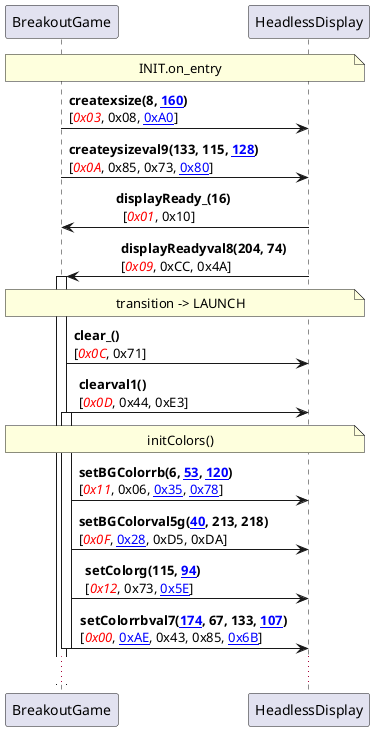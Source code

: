 @startuml
note over BreakoutGame, HeadlessDisplay: INIT.on_entry
BreakoutGame -> HeadlessDisplay: <b>createxsize(8, <font color="blue"><u>160</u></font>)</b>\n[<font color="red"><i>0x03</i></font>, 0x08, <font color="blue"><u>0xA0</u></font>]
BreakoutGame -> HeadlessDisplay: <b>createysizeval9(133, 115, <font color="blue"><u>128</u></font>)</b>\n[<font color="red"><i>0x0A</i></font>, 0x85, 0x73, <font color="blue"><u>0x80</u></font>]
HeadlessDisplay -> BreakoutGame: <b>           displayReady_(16)</b>\n             [<font color="red"><i>0x01</i></font>, 0x10]
HeadlessDisplay -> BreakoutGame: <b>           displayReadyval8(204, 74)</b>\n           [<font color="red"><i>0x09</i></font>, 0xCC, 0x4A]
activate BreakoutGame
note over BreakoutGame, HeadlessDisplay: transition -> LAUNCH
BreakoutGame -> HeadlessDisplay: <b>clear_()</b>\n[<font color="red"><i>0x0C</i></font>, 0x71]
BreakoutGame -> HeadlessDisplay: <b>clearval1()</b>\n[<font color="red"><i>0x0D</i></font>, 0x44, 0xE3]
activate BreakoutGame
note over BreakoutGame, HeadlessDisplay: initColors()
BreakoutGame -> HeadlessDisplay: <b>setBGColorrb(6, <font color="blue"><u>53</u></font>, <font color="blue"><u>120</u></font>)</b>\n[<font color="red"><i>0x11</i></font>, 0x06, <font color="blue"><u>0x35</u></font>, <font color="blue"><u>0x78</u></font>]
BreakoutGame -> HeadlessDisplay: <b>setBGColorval5g(<font color="blue"><u>40</u></font>, 213, 218)</b>\n[<font color="red"><i>0x0F</i></font>, <font color="blue"><u>0x28</u></font>, 0xD5, 0xDA]
BreakoutGame -> HeadlessDisplay: <b>  setColorg(115, <font color="blue"><u>94</u></font>)</b>\n  [<font color="red"><i>0x12</i></font>, 0x73, <font color="blue"><u>0x5E</u></font>]
BreakoutGame -> HeadlessDisplay: <b>  setColorrbval7(<font color="blue"><u>174</u></font>, 67, 133, <font color="blue"><u>107</u></font>)</b>\n  [<font color="red"><i>0x00</i></font>, <font color="blue"><u>0xAE</u></font>, 0x43, 0x85, <font color="blue"><u>0x6B</u></font>]
deactivate BreakoutGame
...
@enduml